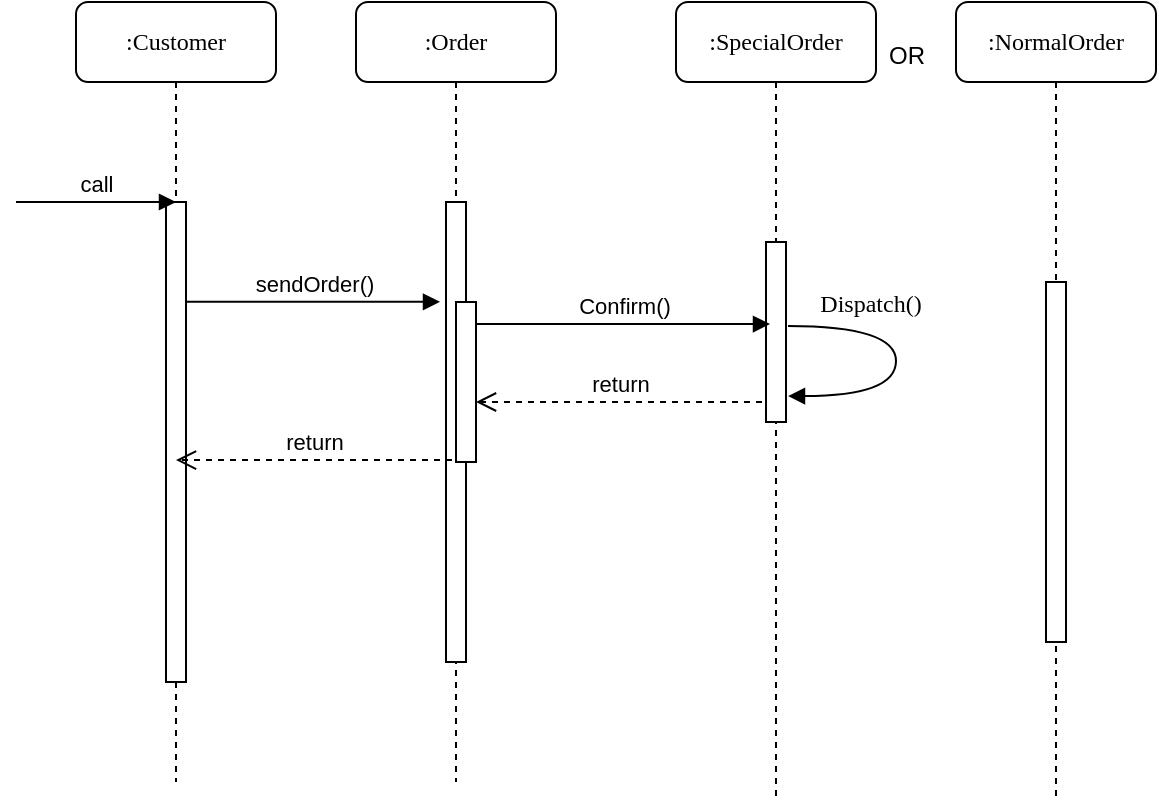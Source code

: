 <mxfile version="12.9.12" type="google"><diagram name="Page-1" id="13e1069c-82ec-6db2-03f1-153e76fe0fe0"><mxGraphModel dx="1347" dy="804" grid="1" gridSize="10" guides="1" tooltips="1" connect="1" arrows="1" fold="1" page="1" pageScale="1" pageWidth="1100" pageHeight="850" background="#ffffff" math="0" shadow="0"><root><mxCell id="0"/><mxCell id="1" parent="0"/><mxCell id="7baba1c4bc27f4b0-2" value=":Order" style="shape=umlLifeline;perimeter=lifelinePerimeter;whiteSpace=wrap;html=1;container=1;collapsible=0;recursiveResize=0;outlineConnect=0;rounded=1;shadow=0;comic=0;labelBackgroundColor=none;strokeWidth=1;fontFamily=Verdana;fontSize=12;align=center;" parent="1" vertex="1"><mxGeometry x="240" y="80" width="100" height="390" as="geometry"/></mxCell><mxCell id="7baba1c4bc27f4b0-10" value="" style="html=1;points=[];perimeter=orthogonalPerimeter;rounded=0;shadow=0;comic=0;labelBackgroundColor=none;strokeWidth=1;fontFamily=Verdana;fontSize=12;align=center;" parent="7baba1c4bc27f4b0-2" vertex="1"><mxGeometry x="45" y="100" width="10" height="230" as="geometry"/></mxCell><mxCell id="7baba1c4bc27f4b0-3" value=":SpecialOrder" style="shape=umlLifeline;perimeter=lifelinePerimeter;whiteSpace=wrap;html=1;container=1;collapsible=0;recursiveResize=0;outlineConnect=0;rounded=1;shadow=0;comic=0;labelBackgroundColor=none;strokeWidth=1;fontFamily=Verdana;fontSize=12;align=center;" parent="1" vertex="1"><mxGeometry x="400" y="80" width="100" height="400" as="geometry"/></mxCell><mxCell id="7baba1c4bc27f4b0-13" value="" style="html=1;points=[];perimeter=orthogonalPerimeter;rounded=0;shadow=0;comic=0;labelBackgroundColor=none;strokeWidth=1;fontFamily=Verdana;fontSize=12;align=center;" parent="7baba1c4bc27f4b0-3" vertex="1"><mxGeometry x="45" y="120" width="10" height="90" as="geometry"/></mxCell><mxCell id="7baba1c4bc27f4b0-35" value="Dispatch()" style="html=1;verticalAlign=bottom;endArrow=block;labelBackgroundColor=none;fontFamily=Verdana;fontSize=12;elbow=vertical;edgeStyle=orthogonalEdgeStyle;curved=1;entryX=1.1;entryY=0.856;entryPerimeter=0;entryDx=0;entryDy=0;" parent="7baba1c4bc27f4b0-3" target="7baba1c4bc27f4b0-13" edge="1"><mxGeometry x="-0.434" y="2" relative="1" as="geometry"><mxPoint x="56" y="162" as="sourcePoint"/><mxPoint x="195" y="150" as="targetPoint"/><Array as="points"><mxPoint x="110" y="162"/><mxPoint x="110" y="197"/></Array><mxPoint as="offset"/></mxGeometry></mxCell><mxCell id="7baba1c4bc27f4b0-4" value=":NormalOrder" style="shape=umlLifeline;perimeter=lifelinePerimeter;whiteSpace=wrap;html=1;container=1;collapsible=0;recursiveResize=0;outlineConnect=0;rounded=1;shadow=0;comic=0;labelBackgroundColor=none;strokeWidth=1;fontFamily=Verdana;fontSize=12;align=center;" parent="1" vertex="1"><mxGeometry x="540" y="80" width="100" height="400" as="geometry"/></mxCell><mxCell id="7baba1c4bc27f4b0-8" value=":Customer" style="shape=umlLifeline;perimeter=lifelinePerimeter;whiteSpace=wrap;html=1;container=1;collapsible=0;recursiveResize=0;outlineConnect=0;rounded=1;shadow=0;comic=0;labelBackgroundColor=none;strokeWidth=1;fontFamily=Verdana;fontSize=12;align=center;" parent="1" vertex="1"><mxGeometry x="100" y="80" width="100" height="390" as="geometry"/></mxCell><mxCell id="7baba1c4bc27f4b0-9" value="" style="html=1;points=[];perimeter=orthogonalPerimeter;rounded=0;shadow=0;comic=0;labelBackgroundColor=none;strokeWidth=1;fontFamily=Verdana;fontSize=12;align=center;" parent="7baba1c4bc27f4b0-8" vertex="1"><mxGeometry x="45" y="100" width="10" height="240" as="geometry"/></mxCell><mxCell id="7baba1c4bc27f4b0-16" value="" style="html=1;points=[];perimeter=orthogonalPerimeter;rounded=0;shadow=0;comic=0;labelBackgroundColor=none;strokeWidth=1;fontFamily=Verdana;fontSize=12;align=center;" parent="1" vertex="1"><mxGeometry x="585" y="220" width="10" height="180" as="geometry"/></mxCell><mxCell id="6UUj5_dAcZJyzqHNstIr-1" value="&lt;div&gt;call&lt;/div&gt;" style="html=1;verticalAlign=bottom;endArrow=block;" edge="1" parent="1"><mxGeometry width="80" relative="1" as="geometry"><mxPoint x="70" y="180" as="sourcePoint"/><mxPoint x="150" y="180" as="targetPoint"/></mxGeometry></mxCell><mxCell id="6UUj5_dAcZJyzqHNstIr-2" value="sendOrder()" style="html=1;verticalAlign=bottom;endArrow=block;entryX=-0.3;entryY=0.217;entryDx=0;entryDy=0;entryPerimeter=0;" edge="1" parent="1" source="7baba1c4bc27f4b0-9" target="7baba1c4bc27f4b0-10"><mxGeometry width="80" relative="1" as="geometry"><mxPoint x="460" y="410" as="sourcePoint"/><mxPoint x="540" y="410" as="targetPoint"/></mxGeometry></mxCell><mxCell id="6UUj5_dAcZJyzqHNstIr-3" value="" style="html=1;points=[];perimeter=orthogonalPerimeter;" vertex="1" parent="1"><mxGeometry x="290" y="230" width="10" height="80" as="geometry"/></mxCell><mxCell id="6UUj5_dAcZJyzqHNstIr-5" value="Confirm()" style="html=1;verticalAlign=bottom;endArrow=block;entryX=0.2;entryY=0.456;entryDx=0;entryDy=0;entryPerimeter=0;" edge="1" parent="1" source="6UUj5_dAcZJyzqHNstIr-3" target="7baba1c4bc27f4b0-13"><mxGeometry width="80" relative="1" as="geometry"><mxPoint x="310" y="249.5" as="sourcePoint"/><mxPoint x="390" y="249.5" as="targetPoint"/></mxGeometry></mxCell><mxCell id="6UUj5_dAcZJyzqHNstIr-6" value="return" style="html=1;verticalAlign=bottom;endArrow=open;dashed=1;endSize=8;" edge="1" parent="1" target="6UUj5_dAcZJyzqHNstIr-3"><mxGeometry relative="1" as="geometry"><mxPoint x="443" y="280.0" as="sourcePoint"/><mxPoint x="310" y="280.0" as="targetPoint"/></mxGeometry></mxCell><mxCell id="6UUj5_dAcZJyzqHNstIr-7" value="return" style="html=1;verticalAlign=bottom;endArrow=open;dashed=1;endSize=8;exitX=-0.2;exitY=0.988;exitDx=0;exitDy=0;exitPerimeter=0;" edge="1" parent="1" source="6UUj5_dAcZJyzqHNstIr-3" target="7baba1c4bc27f4b0-8"><mxGeometry relative="1" as="geometry"><mxPoint x="453" y="290" as="sourcePoint"/><mxPoint x="310" y="290" as="targetPoint"/></mxGeometry></mxCell><mxCell id="6UUj5_dAcZJyzqHNstIr-8" value="OR" style="text;html=1;align=center;verticalAlign=middle;resizable=0;points=[];autosize=1;" vertex="1" parent="1"><mxGeometry x="500" y="97" width="30" height="20" as="geometry"/></mxCell></root></mxGraphModel></diagram></mxfile>
